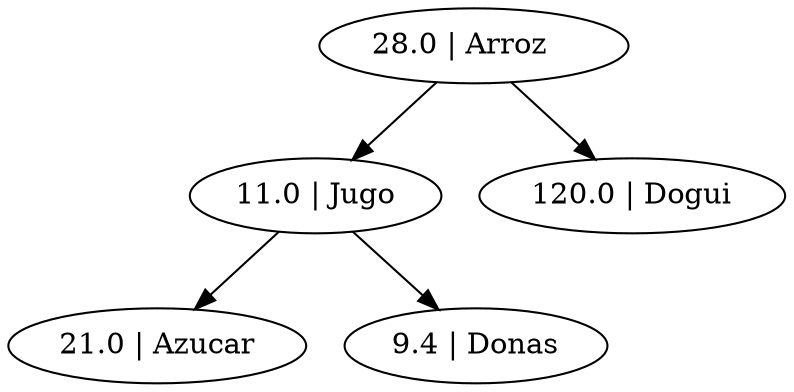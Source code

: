 strict digraph  {
	"11.0 | Jugo" -> "21.0 | Azucar";
	"11.0 | Jugo" -> "9.4 | Donas";
	"28.0 | Arroz   " -> "120.0 | Dogui";
	"28.0 | Arroz   " -> "11.0 | Jugo";
}
